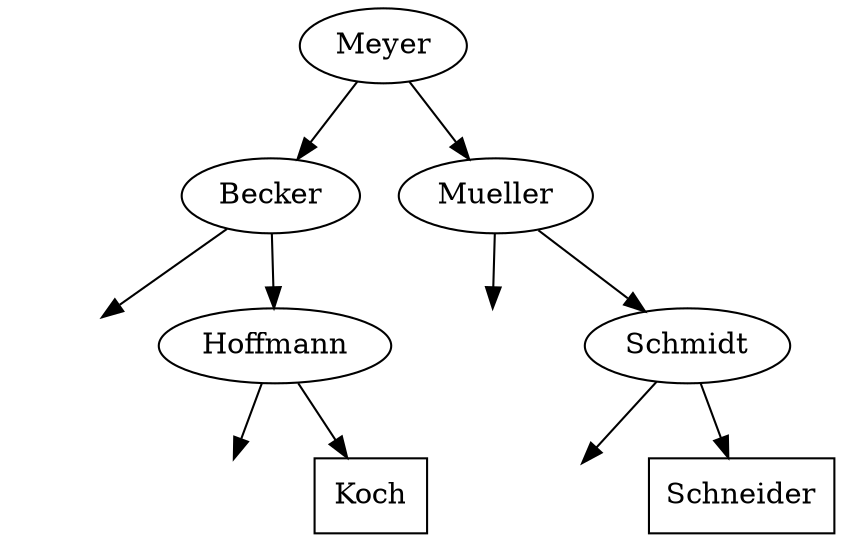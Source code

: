 digraph G {
    "Meyer" -> "Becker"
    empty0 [label="", style=invis];
    "Becker" -> empty0
    "Becker" -> "Hoffmann"
    empty1 [label="", style=invis];
    "Hoffmann" -> empty1
    "Hoffmann" -> "Koch"
    "Koch" [shape=rectangle];
    "Meyer" -> "Mueller"
    empty2 [label="", style=invis];
    "Mueller" -> empty2
    "Mueller" -> "Schmidt"
    empty3 [label="", style=invis];
    "Schmidt" -> empty3
    "Schmidt" -> "Schneider"
    "Schneider" [shape=rectangle];
}
